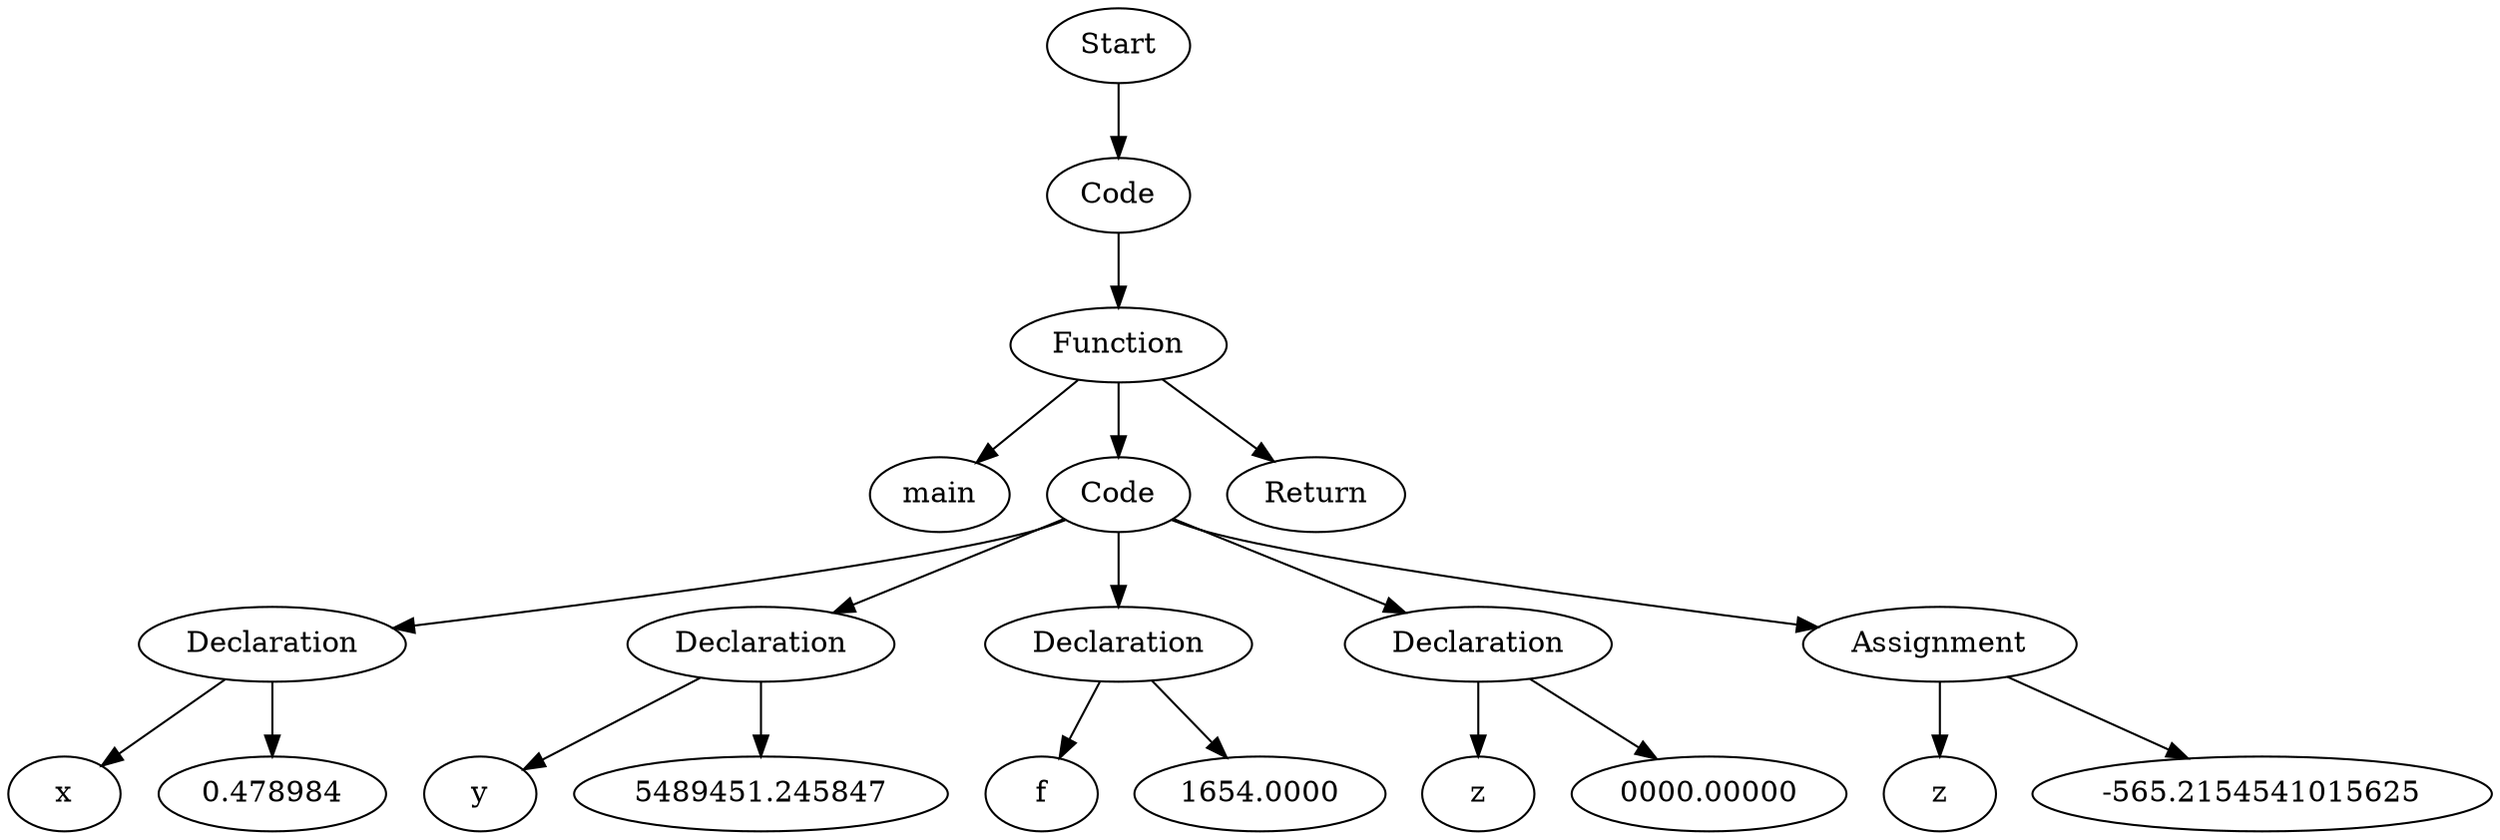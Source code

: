 digraph AST {
  "128502761528176" [label="Start"];
  "128502761528176" -> "128502761535424";
  "128502761535424" [label="Code"];
  "128502761535424" -> "128502761535328";
  "128502761535328" [label="Function"];
  "128502761535328" -> "128502761535808";
  "128502761535328" -> "128502761535568";
  "128502761535328" -> "128502761536768";
  "128502761535808" [label="main"];
  "128502761535568" [label="Code"];
  "128502761535568" -> "128502761527408";
  "128502761535568" -> "128502761534656";
  "128502761535568" -> "128502761533888";
  "128502761535568" -> "128502761533168";
  "128502761535568" -> "128502761531968";
  "128502761527408" [label="Declaration"];
  "128502761527408" -> "128502761524816";
  "128502761527408" -> "128502761534560";
  "128502761524816" [label="x"];
  "128502761534560" [label="0.478984"];
  "128502761534656" [label="Declaration"];
  "128502761534656" -> "128502761526256";
  "128502761534656" -> "128502761534032";
  "128502761526256" [label="y"];
  "128502761534032" [label="5489451.245847"];
  "128502761533888" [label="Declaration"];
  "128502761533888" -> "128502761523808";
  "128502761533888" -> "128502761525488";
  "128502761523808" [label="f"];
  "128502761525488" [label="1654.0000"];
  "128502761533168" [label="Declaration"];
  "128502761533168" -> "128502761532304";
  "128502761533168" -> "128502761531728";
  "128502761532304" [label="z"];
  "128502761531728" [label="0000.00000"];
  "128502761531968" [label="Assignment"];
  "128502761531968" -> "128502761523280";
  "128502761531968" -> "128502761521888";
  "128502761523280" [label="z"];
  "128502761521888" [label="-565.2154541015625"];
  "128502761536768" [label="Return"];
}
